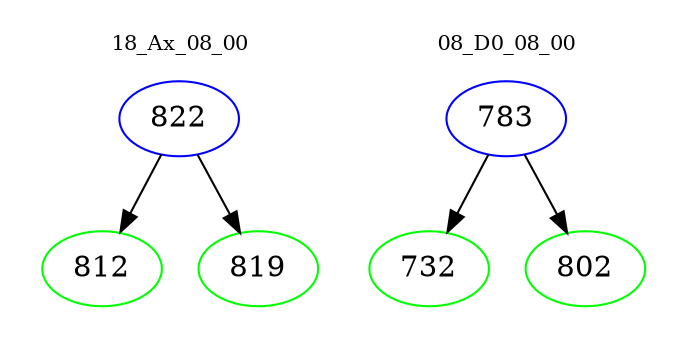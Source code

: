 digraph{
subgraph cluster_0 {
color = white
label = "18_Ax_08_00";
fontsize=10;
T0_822 [label="822", color="blue"]
T0_822 -> T0_812 [color="black"]
T0_812 [label="812", color="green"]
T0_822 -> T0_819 [color="black"]
T0_819 [label="819", color="green"]
}
subgraph cluster_1 {
color = white
label = "08_D0_08_00";
fontsize=10;
T1_783 [label="783", color="blue"]
T1_783 -> T1_732 [color="black"]
T1_732 [label="732", color="green"]
T1_783 -> T1_802 [color="black"]
T1_802 [label="802", color="green"]
}
}
